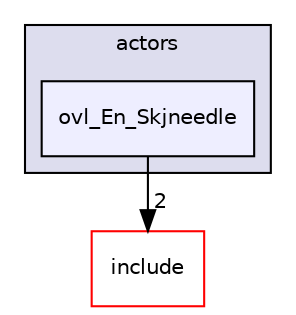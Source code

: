 digraph "src/overlays/actors/ovl_En_Skjneedle" {
  compound=true
  node [ fontsize="10", fontname="Helvetica"];
  edge [ labelfontsize="10", labelfontname="Helvetica"];
  subgraph clusterdir_e93473484be31ce7bcb356bd643a22f8 {
    graph [ bgcolor="#ddddee", pencolor="black", label="actors" fontname="Helvetica", fontsize="10", URL="dir_e93473484be31ce7bcb356bd643a22f8.html"]
  dir_2f8f24d67178db0b7eb994a1dfb59e9a [shape=box, label="ovl_En_Skjneedle", style="filled", fillcolor="#eeeeff", pencolor="black", URL="dir_2f8f24d67178db0b7eb994a1dfb59e9a.html"];
  }
  dir_d44c64559bbebec7f509842c48db8b23 [shape=box label="include" fillcolor="white" style="filled" color="red" URL="dir_d44c64559bbebec7f509842c48db8b23.html"];
  dir_2f8f24d67178db0b7eb994a1dfb59e9a->dir_d44c64559bbebec7f509842c48db8b23 [headlabel="2", labeldistance=1.5 headhref="dir_000347_000000.html"];
}
